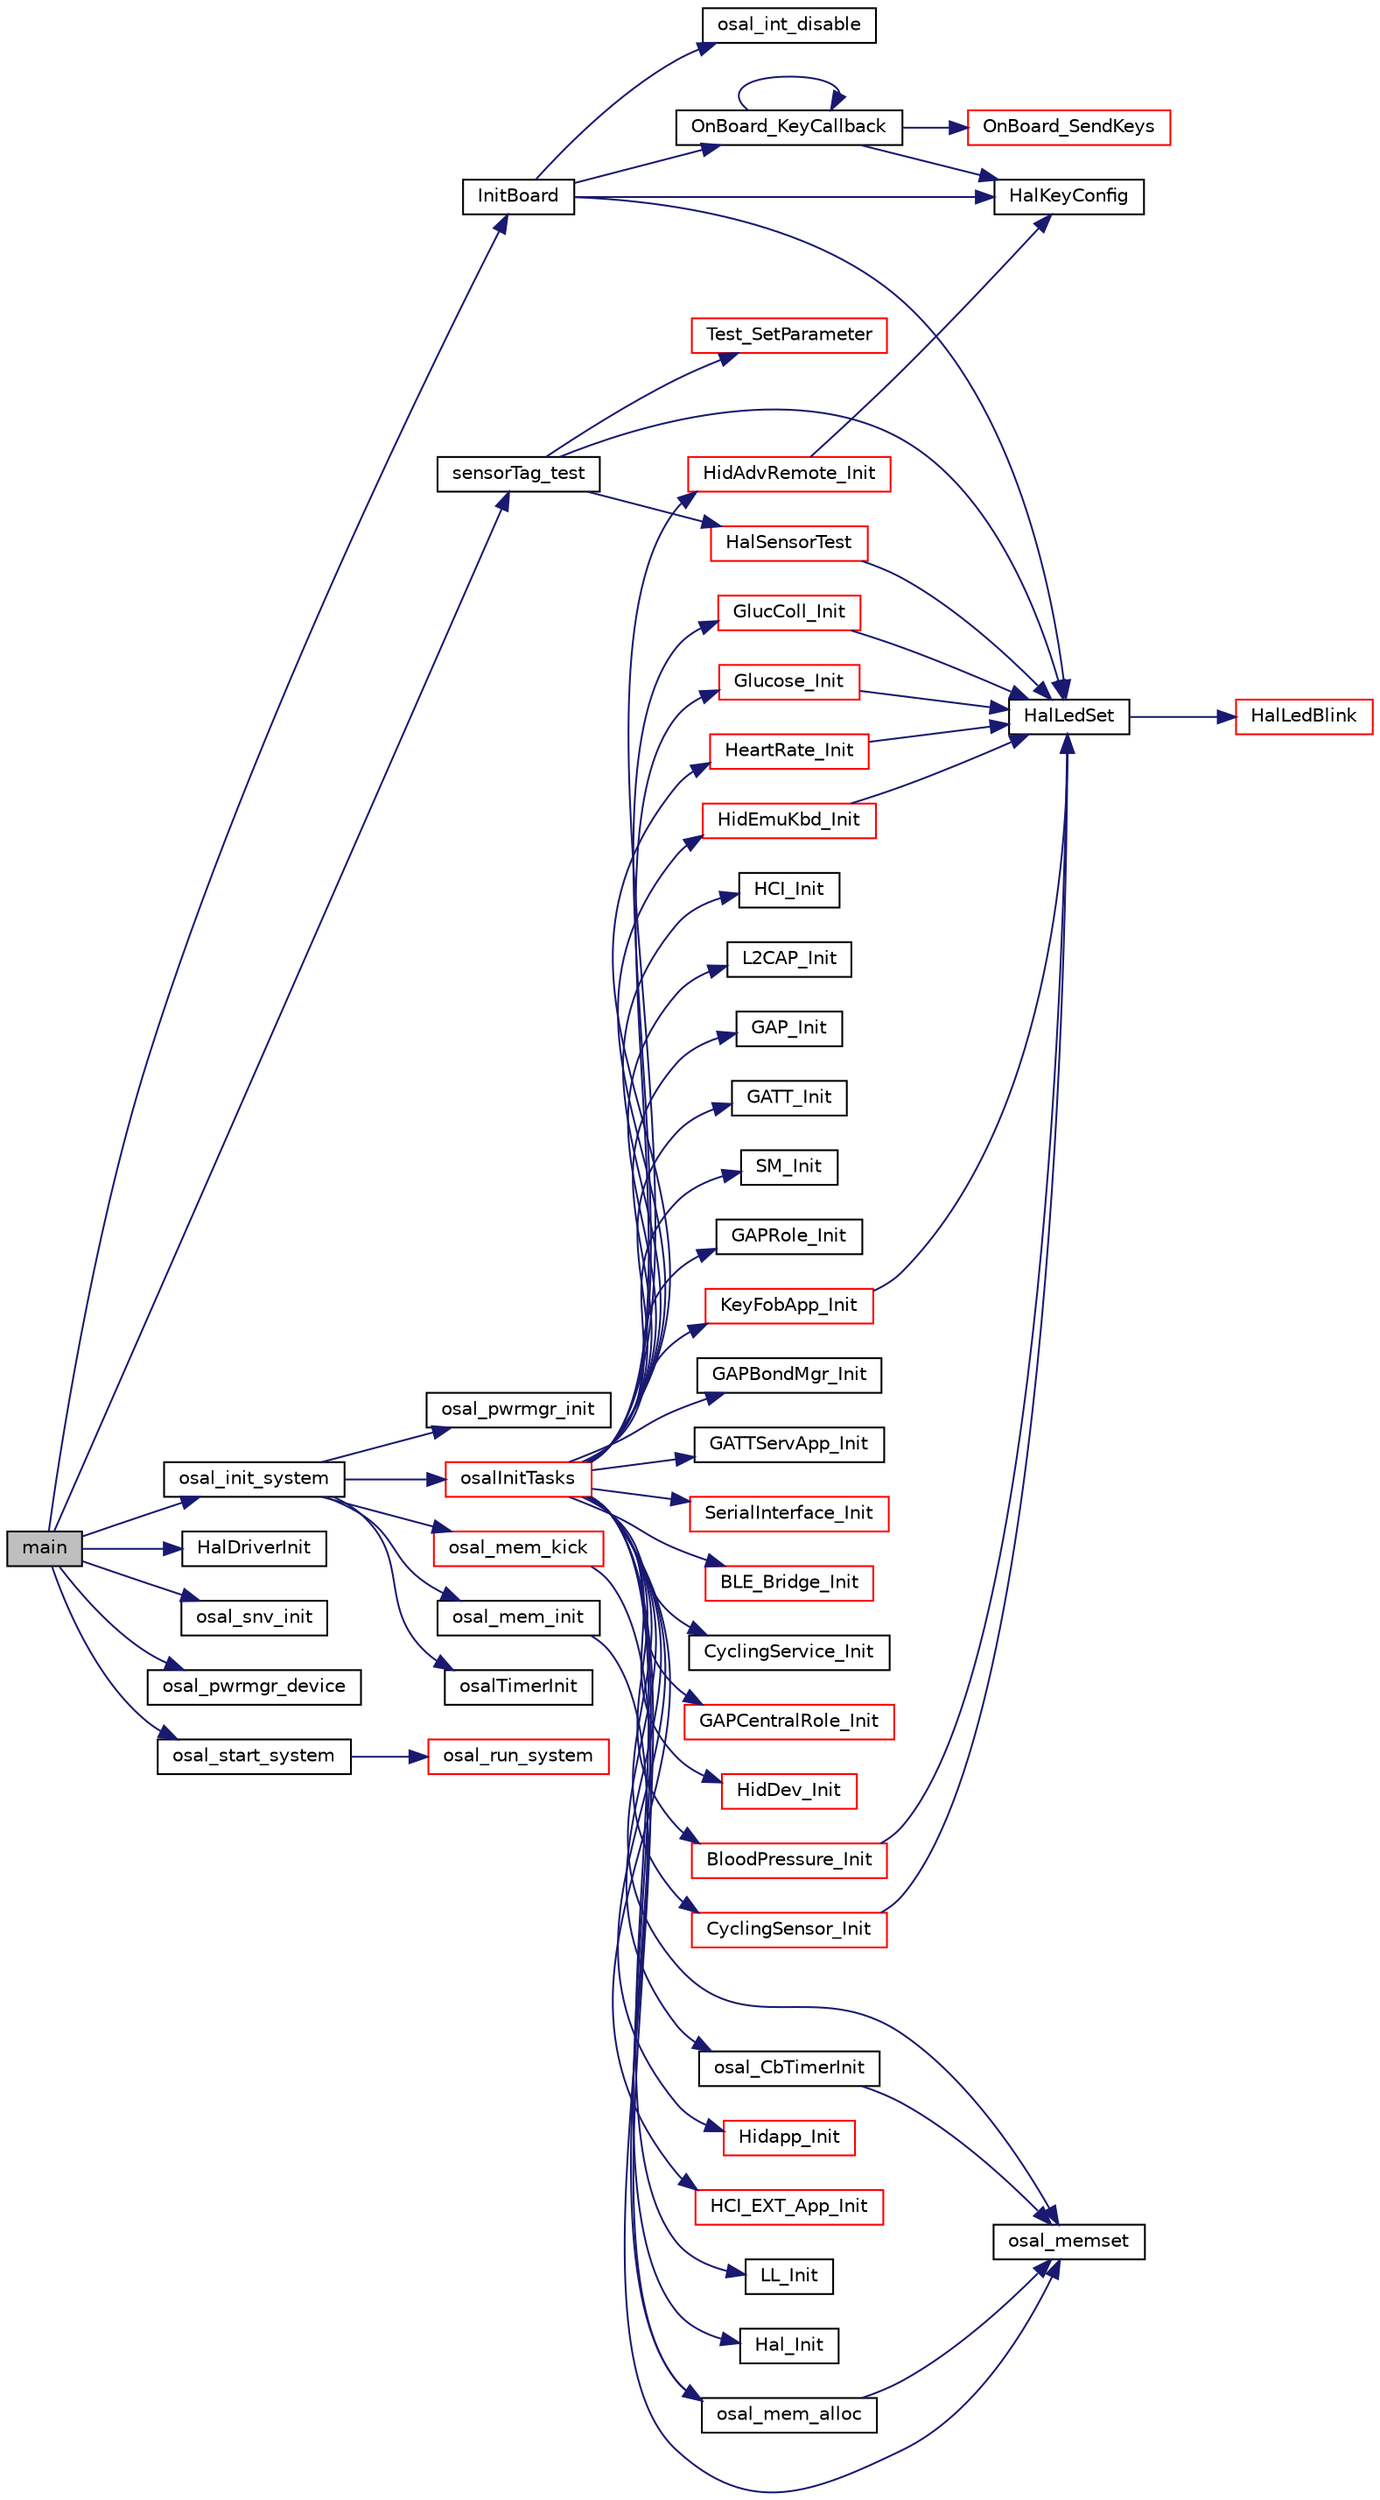 digraph "main"
{
  edge [fontname="Helvetica",fontsize="10",labelfontname="Helvetica",labelfontsize="10"];
  node [fontname="Helvetica",fontsize="10",shape=record];
  rankdir="LR";
  Node1 [label="main",height=0.2,width=0.4,color="black", fillcolor="grey75", style="filled" fontcolor="black"];
  Node1 -> Node2 [color="midnightblue",fontsize="10",style="solid",fontname="Helvetica"];
  Node2 [label="InitBoard",height=0.2,width=0.4,color="black", fillcolor="white", style="filled",URL="$_on_board_8c.html#a254d58370d6c9488ac3e497115c1c7e3"];
  Node2 -> Node3 [color="midnightblue",fontsize="10",style="solid",fontname="Helvetica"];
  Node3 [label="osal_int_disable",height=0.2,width=0.4,color="black", fillcolor="white", style="filled",URL="$_o_s_a_l_8c.html#a8fac1e3fd1ab8cc3c28060b4ae6940e0"];
  Node2 -> Node4 [color="midnightblue",fontsize="10",style="solid",fontname="Helvetica"];
  Node4 [label="HalLedSet",height=0.2,width=0.4,color="black", fillcolor="white", style="filled",URL="$hal__led_8h.html#aa17dd91043278f3639ead3c2ffe37994"];
  Node4 -> Node5 [color="midnightblue",fontsize="10",style="solid",fontname="Helvetica"];
  Node5 [label="HalLedBlink",height=0.2,width=0.4,color="red", fillcolor="white", style="filled",URL="$_c_c2540_e_b_2hal__led_8c.html#a422b685b71efda7d8912e74f1366a6e3"];
  Node2 -> Node6 [color="midnightblue",fontsize="10",style="solid",fontname="Helvetica"];
  Node6 [label="HalKeyConfig",height=0.2,width=0.4,color="black", fillcolor="white", style="filled",URL="$hal__key_8h.html#a5d9fe95f032d61d3a33a5811a68c1fc9"];
  Node2 -> Node7 [color="midnightblue",fontsize="10",style="solid",fontname="Helvetica"];
  Node7 [label="OnBoard_KeyCallback",height=0.2,width=0.4,color="black", fillcolor="white", style="filled",URL="$_on_board_8c.html#a474b4acdd981cbba54bbef30e40763a9"];
  Node7 -> Node8 [color="midnightblue",fontsize="10",style="solid",fontname="Helvetica"];
  Node8 [label="OnBoard_SendKeys",height=0.2,width=0.4,color="red", fillcolor="white", style="filled",URL="$_on_board_8c.html#a250c2de8210ecea78146672019432be4"];
  Node7 -> Node6 [color="midnightblue",fontsize="10",style="solid",fontname="Helvetica"];
  Node7 -> Node7 [color="midnightblue",fontsize="10",style="solid",fontname="Helvetica"];
  Node1 -> Node9 [color="midnightblue",fontsize="10",style="solid",fontname="Helvetica"];
  Node9 [label="HalDriverInit",height=0.2,width=0.4,color="black", fillcolor="white", style="filled",URL="$common_2hal__drivers_8c.html#ab2408093f309dc37abb3afce38635135"];
  Node1 -> Node10 [color="midnightblue",fontsize="10",style="solid",fontname="Helvetica"];
  Node10 [label="osal_snv_init",height=0.2,width=0.4,color="black", fillcolor="white", style="filled",URL="$osal__snv_8h.html#a4c9c2845fffca13e1f4fcd37f9121f62"];
  Node1 -> Node11 [color="midnightblue",fontsize="10",style="solid",fontname="Helvetica"];
  Node11 [label="osal_init_system",height=0.2,width=0.4,color="black", fillcolor="white", style="filled",URL="$_o_s_a_l_8c.html#a9d9b364c0e17655f8491cca1a83f5c41"];
  Node11 -> Node12 [color="midnightblue",fontsize="10",style="solid",fontname="Helvetica"];
  Node12 [label="osal_mem_init",height=0.2,width=0.4,color="black", fillcolor="white", style="filled",URL="$_o_s_a_l___memory_8c.html#a5e099686071df78386c455ed498189b5"];
  Node12 -> Node13 [color="midnightblue",fontsize="10",style="solid",fontname="Helvetica"];
  Node13 [label="osal_memset",height=0.2,width=0.4,color="black", fillcolor="white", style="filled",URL="$_o_s_a_l_8c.html#a7a416b7daf0407f6a1b92b71fc12847e"];
  Node11 -> Node14 [color="midnightblue",fontsize="10",style="solid",fontname="Helvetica"];
  Node14 [label="osalTimerInit",height=0.2,width=0.4,color="black", fillcolor="white", style="filled",URL="$_o_s_a_l___timers_8c.html#a12b91bbb1d11afcc51c16cacffe70f94"];
  Node11 -> Node15 [color="midnightblue",fontsize="10",style="solid",fontname="Helvetica"];
  Node15 [label="osal_pwrmgr_init",height=0.2,width=0.4,color="black", fillcolor="white", style="filled",URL="$_o_s_a_l___pwr_mgr_8c.html#a6133641a4a180fd49a85b1aa675eaf23"];
  Node11 -> Node16 [color="midnightblue",fontsize="10",style="solid",fontname="Helvetica"];
  Node16 [label="osalInitTasks",height=0.2,width=0.4,color="red", fillcolor="white", style="filled",URL="$_o_s_a_l___tasks_8h.html#a7ad49ef9f96d7753c3e77e0e69231bb2"];
  Node16 -> Node17 [color="midnightblue",fontsize="10",style="solid",fontname="Helvetica"];
  Node17 [label="osal_mem_alloc",height=0.2,width=0.4,color="black", fillcolor="white", style="filled",URL="$_o_s_a_l___memory_8c.html#ae5cbc213a1cab3be5f0963a4b75408c4"];
  Node17 -> Node13 [color="midnightblue",fontsize="10",style="solid",fontname="Helvetica"];
  Node16 -> Node13 [color="midnightblue",fontsize="10",style="solid",fontname="Helvetica"];
  Node16 -> Node18 [color="midnightblue",fontsize="10",style="solid",fontname="Helvetica"];
  Node18 [label="LL_Init",height=0.2,width=0.4,color="black", fillcolor="white", style="filled",URL="$ll_8h.html#a11a0823bf0185b6b6ec735fd1b4931ef"];
  Node16 -> Node19 [color="midnightblue",fontsize="10",style="solid",fontname="Helvetica"];
  Node19 [label="Hal_Init",height=0.2,width=0.4,color="black", fillcolor="white", style="filled",URL="$common_2hal__drivers_8c.html#ad92a6736973d6d3424450a8b51a98e07"];
  Node16 -> Node20 [color="midnightblue",fontsize="10",style="solid",fontname="Helvetica"];
  Node20 [label="HCI_Init",height=0.2,width=0.4,color="black", fillcolor="white", style="filled",URL="$hci__tl_8h.html#af1ad4d1a6185a69d0137298b5f177f73"];
  Node16 -> Node21 [color="midnightblue",fontsize="10",style="solid",fontname="Helvetica"];
  Node21 [label="osal_CbTimerInit",height=0.2,width=0.4,color="black", fillcolor="white", style="filled",URL="$osal__cbtimer_8c.html#a56e3b0a7d97d62d978d19ccab28e1cb0"];
  Node21 -> Node13 [color="midnightblue",fontsize="10",style="solid",fontname="Helvetica"];
  Node16 -> Node22 [color="midnightblue",fontsize="10",style="solid",fontname="Helvetica"];
  Node22 [label="L2CAP_Init",height=0.2,width=0.4,color="black", fillcolor="white", style="filled",URL="$l2cap_8h.html#a7349815058a63eaebf0189cb989cad7d"];
  Node16 -> Node23 [color="midnightblue",fontsize="10",style="solid",fontname="Helvetica"];
  Node23 [label="GAP_Init",height=0.2,width=0.4,color="black", fillcolor="white", style="filled",URL="$gap_8h.html#a1ada34c4c42e58cf6519a1217853b95c"];
  Node16 -> Node24 [color="midnightblue",fontsize="10",style="solid",fontname="Helvetica"];
  Node24 [label="GATT_Init",height=0.2,width=0.4,color="black", fillcolor="white", style="filled",URL="$gatt_8h.html#af5204bbdc809eca6c0e4730017b1a7aa"];
  Node16 -> Node25 [color="midnightblue",fontsize="10",style="solid",fontname="Helvetica"];
  Node25 [label="SM_Init",height=0.2,width=0.4,color="black", fillcolor="white", style="filled",URL="$sm_8h.html#a6ac56a994477267e2c05240b7502615f"];
  Node16 -> Node26 [color="midnightblue",fontsize="10",style="solid",fontname="Helvetica"];
  Node26 [label="GAPRole_Init",height=0.2,width=0.4,color="black", fillcolor="white", style="filled",URL="$broadcaster_8c.html#a130c5e67ee156f2248d8d71bd995050e"];
  Node16 -> Node27 [color="midnightblue",fontsize="10",style="solid",fontname="Helvetica"];
  Node27 [label="GAPBondMgr_Init",height=0.2,width=0.4,color="black", fillcolor="white", style="filled",URL="$gapbondmgr_8h.html#a673d2c847a9a8d29d0c94c711c1a545f"];
  Node16 -> Node28 [color="midnightblue",fontsize="10",style="solid",fontname="Helvetica"];
  Node28 [label="GATTServApp_Init",height=0.2,width=0.4,color="black", fillcolor="white", style="filled",URL="$gattservapp_8h.html#ac5fd979a3c4cf21212d751f9d6e9ddbb"];
  Node16 -> Node29 [color="midnightblue",fontsize="10",style="solid",fontname="Helvetica"];
  Node29 [label="SerialInterface_Init",height=0.2,width=0.4,color="red", fillcolor="white", style="filled",URL="$serial_interface_8c.html#a48581d9391ee00c40158be28b3549f8b"];
  Node16 -> Node30 [color="midnightblue",fontsize="10",style="solid",fontname="Helvetica"];
  Node30 [label="BLE_Bridge_Init",height=0.2,width=0.4,color="red", fillcolor="white", style="filled",URL="$_b_l_e___bridge_8c.html#a517c0c40f64f6bc27b708b902e21b0e8"];
  Node16 -> Node31 [color="midnightblue",fontsize="10",style="solid",fontname="Helvetica"];
  Node31 [label="BloodPressure_Init",height=0.2,width=0.4,color="red", fillcolor="white", style="filled",URL="$blood_pressure_8c.html#a94649fb81e0eccd5975b8cb1cdbeb032"];
  Node31 -> Node4 [color="midnightblue",fontsize="10",style="solid",fontname="Helvetica"];
  Node16 -> Node32 [color="midnightblue",fontsize="10",style="solid",fontname="Helvetica"];
  Node32 [label="CyclingService_Init",height=0.2,width=0.4,color="black", fillcolor="white", style="filled",URL="$cyclingservice_8c.html#a8600a3736731fd51657338dfcd5e8568"];
  Node16 -> Node33 [color="midnightblue",fontsize="10",style="solid",fontname="Helvetica"];
  Node33 [label="CyclingSensor_Init",height=0.2,width=0.4,color="red", fillcolor="white", style="filled",URL="$cycling_sensor_8c.html#a899bf884f69030ebd3a7ca8a6aa6427b"];
  Node33 -> Node4 [color="midnightblue",fontsize="10",style="solid",fontname="Helvetica"];
  Node16 -> Node34 [color="midnightblue",fontsize="10",style="solid",fontname="Helvetica"];
  Node34 [label="GAPCentralRole_Init",height=0.2,width=0.4,color="red", fillcolor="white", style="filled",URL="$central_8c.html#afa1f49689fcfc272ccfb1d806b3cd2fe",tooltip="Central Profile Task initialization function. "];
  Node16 -> Node35 [color="midnightblue",fontsize="10",style="solid",fontname="Helvetica"];
  Node35 [label="GlucColl_Init",height=0.2,width=0.4,color="red", fillcolor="white", style="filled",URL="$glucose_collector_8c.html#ac9e782d1b2a3547c3a00beeff22c2807"];
  Node35 -> Node4 [color="midnightblue",fontsize="10",style="solid",fontname="Helvetica"];
  Node16 -> Node36 [color="midnightblue",fontsize="10",style="solid",fontname="Helvetica"];
  Node36 [label="Glucose_Init",height=0.2,width=0.4,color="red", fillcolor="white", style="filled",URL="$glucose_8c.html#a4da167f447996f1acbcfbf0b34278ea3"];
  Node36 -> Node4 [color="midnightblue",fontsize="10",style="solid",fontname="Helvetica"];
  Node16 -> Node37 [color="midnightblue",fontsize="10",style="solid",fontname="Helvetica"];
  Node37 [label="HeartRate_Init",height=0.2,width=0.4,color="red", fillcolor="white", style="filled",URL="$heartrate_8c.html#aa4fc1aeabe9373cd435fc43b7c175fea"];
  Node37 -> Node4 [color="midnightblue",fontsize="10",style="solid",fontname="Helvetica"];
  Node16 -> Node38 [color="midnightblue",fontsize="10",style="solid",fontname="Helvetica"];
  Node38 [label="HidDev_Init",height=0.2,width=0.4,color="red", fillcolor="white", style="filled",URL="$hiddev_8c.html#a375a694c66f488f2c56e23f27d690721"];
  Node16 -> Node39 [color="midnightblue",fontsize="10",style="solid",fontname="Helvetica"];
  Node39 [label="HidAdvRemote_Init",height=0.2,width=0.4,color="red", fillcolor="white", style="filled",URL="$hid_adv_remote_8c.html#a9214b13e8b16b75583726016c869ff23"];
  Node39 -> Node6 [color="midnightblue",fontsize="10",style="solid",fontname="Helvetica"];
  Node16 -> Node40 [color="midnightblue",fontsize="10",style="solid",fontname="Helvetica"];
  Node40 [label="Hidapp_Init",height=0.2,width=0.4,color="red", fillcolor="white", style="filled",URL="$hidapp_8c.html#a900af591b1feb2b9f37fee52fe7968fd"];
  Node16 -> Node41 [color="midnightblue",fontsize="10",style="solid",fontname="Helvetica"];
  Node41 [label="HidEmuKbd_Init",height=0.2,width=0.4,color="red", fillcolor="white", style="filled",URL="$hidemukbd_8c.html#abb96c0de3a5bb7ef1a16e9bd65f2c5fc"];
  Node41 -> Node4 [color="midnightblue",fontsize="10",style="solid",fontname="Helvetica"];
  Node16 -> Node42 [color="midnightblue",fontsize="10",style="solid",fontname="Helvetica"];
  Node42 [label="HCI_EXT_App_Init",height=0.2,width=0.4,color="red", fillcolor="white", style="filled",URL="$hci__ext__app_8c.html#a8b65a62461861fae144a408d2c02b002"];
  Node16 -> Node43 [color="midnightblue",fontsize="10",style="solid",fontname="Helvetica"];
  Node43 [label="KeyFobApp_Init",height=0.2,width=0.4,color="red", fillcolor="white", style="filled",URL="$keyfobdemo_8c.html#a1f00cbcb76e97e9623514c3b41975921"];
  Node43 -> Node4 [color="midnightblue",fontsize="10",style="solid",fontname="Helvetica"];
  Node11 -> Node44 [color="midnightblue",fontsize="10",style="solid",fontname="Helvetica"];
  Node44 [label="osal_mem_kick",height=0.2,width=0.4,color="red", fillcolor="white", style="filled",URL="$_o_s_a_l___memory_8c.html#a6b75acc65a5fdde45d2b7c5daf1be5cc"];
  Node44 -> Node17 [color="midnightblue",fontsize="10",style="solid",fontname="Helvetica"];
  Node1 -> Node45 [color="midnightblue",fontsize="10",style="solid",fontname="Helvetica"];
  Node45 [label="osal_pwrmgr_device",height=0.2,width=0.4,color="black", fillcolor="white", style="filled",URL="$_o_s_a_l___pwr_mgr_8c.html#a3afd398de2bc13dc559fe71f04ec9b8b"];
  Node1 -> Node46 [color="midnightblue",fontsize="10",style="solid",fontname="Helvetica"];
  Node46 [label="sensorTag_test",height=0.2,width=0.4,color="black", fillcolor="white", style="filled",URL="$_sensor_tag_8c.html#a00d52fc1eb53db85977f7076d2a82eb7"];
  Node46 -> Node47 [color="midnightblue",fontsize="10",style="solid",fontname="Helvetica"];
  Node47 [label="HalSensorTest",height=0.2,width=0.4,color="red", fillcolor="white", style="filled",URL="$hal__sensor_8c.html#a330e5282e939c9a9ce3da25deea7bcde"];
  Node47 -> Node4 [color="midnightblue",fontsize="10",style="solid",fontname="Helvetica"];
  Node46 -> Node4 [color="midnightblue",fontsize="10",style="solid",fontname="Helvetica"];
  Node46 -> Node48 [color="midnightblue",fontsize="10",style="solid",fontname="Helvetica"];
  Node48 [label="Test_SetParameter",height=0.2,width=0.4,color="red", fillcolor="white", style="filled",URL="$testservice_8c.html#a147dacbd6e359916d76e38471473eefe"];
  Node1 -> Node49 [color="midnightblue",fontsize="10",style="solid",fontname="Helvetica"];
  Node49 [label="osal_start_system",height=0.2,width=0.4,color="black", fillcolor="white", style="filled",URL="$_o_s_a_l_8c.html#aae899a0a7f8861e6ef60abcebfca1f3f"];
  Node49 -> Node50 [color="midnightblue",fontsize="10",style="solid",fontname="Helvetica"];
  Node50 [label="osal_run_system",height=0.2,width=0.4,color="red", fillcolor="white", style="filled",URL="$_o_s_a_l_8c.html#a82425dadb026a04ec77d236d280323c3"];
}
